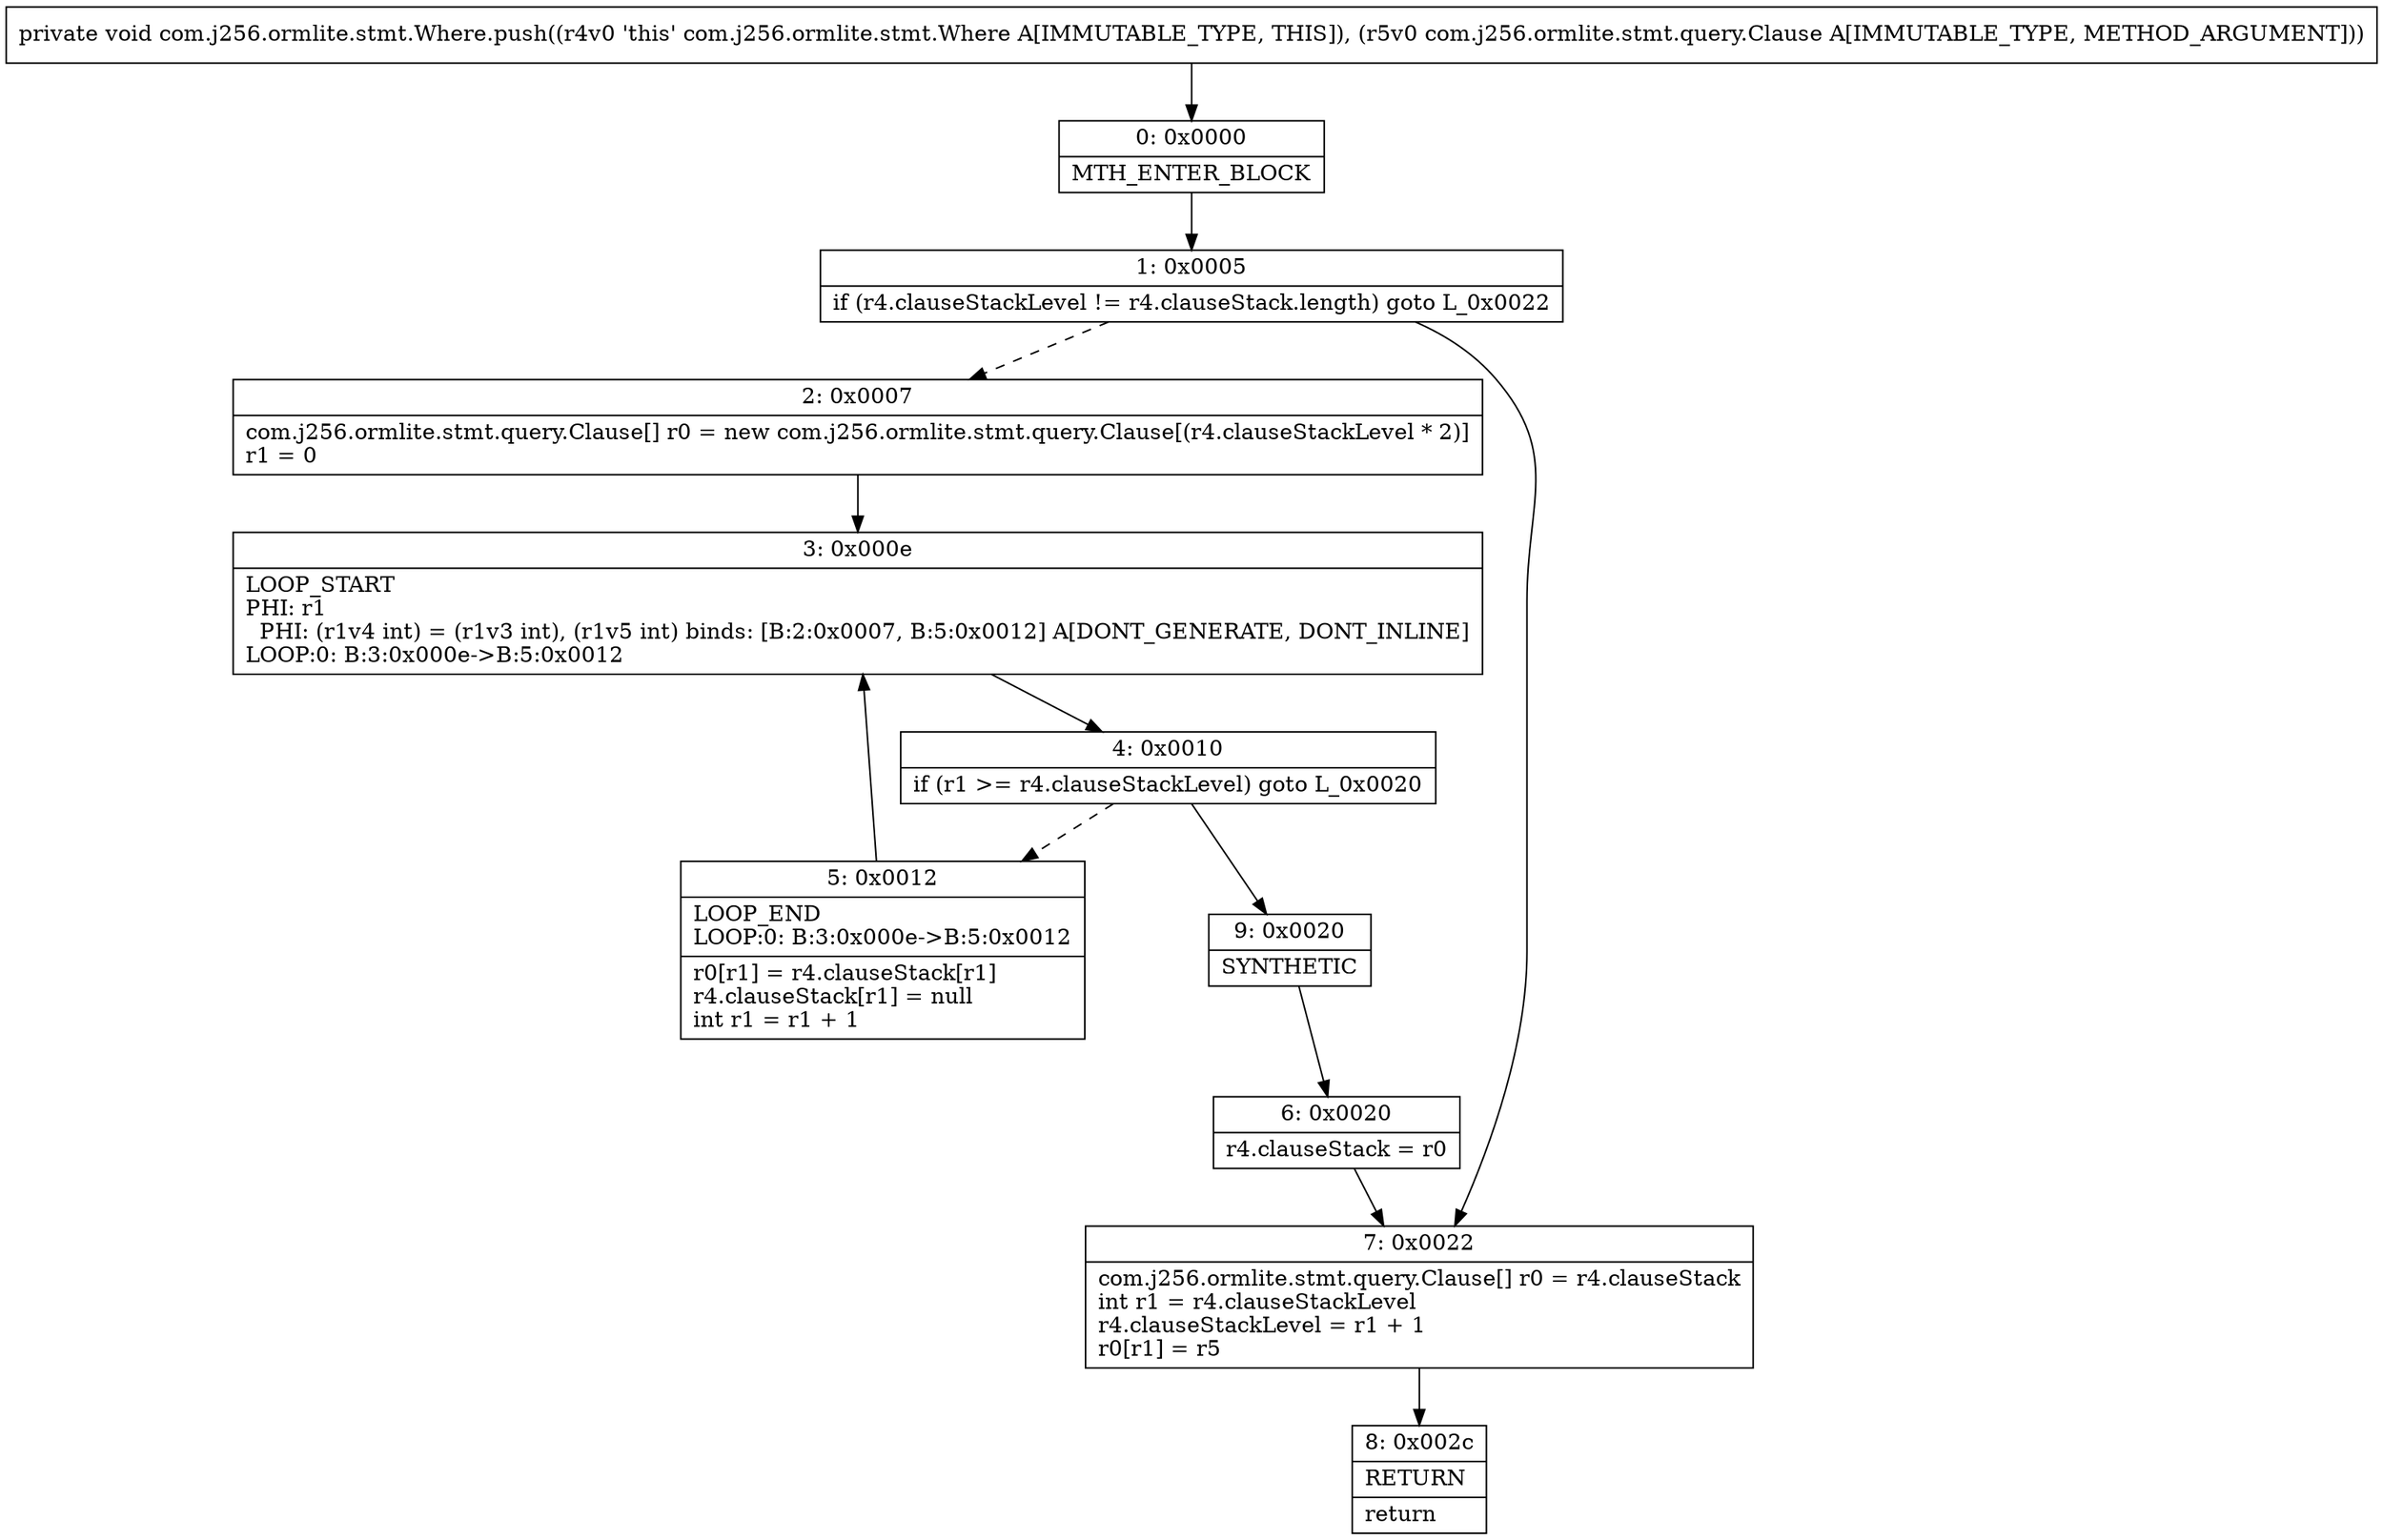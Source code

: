 digraph "CFG forcom.j256.ormlite.stmt.Where.push(Lcom\/j256\/ormlite\/stmt\/query\/Clause;)V" {
Node_0 [shape=record,label="{0\:\ 0x0000|MTH_ENTER_BLOCK\l}"];
Node_1 [shape=record,label="{1\:\ 0x0005|if (r4.clauseStackLevel != r4.clauseStack.length) goto L_0x0022\l}"];
Node_2 [shape=record,label="{2\:\ 0x0007|com.j256.ormlite.stmt.query.Clause[] r0 = new com.j256.ormlite.stmt.query.Clause[(r4.clauseStackLevel * 2)]\lr1 = 0\l}"];
Node_3 [shape=record,label="{3\:\ 0x000e|LOOP_START\lPHI: r1 \l  PHI: (r1v4 int) = (r1v3 int), (r1v5 int) binds: [B:2:0x0007, B:5:0x0012] A[DONT_GENERATE, DONT_INLINE]\lLOOP:0: B:3:0x000e\-\>B:5:0x0012\l}"];
Node_4 [shape=record,label="{4\:\ 0x0010|if (r1 \>= r4.clauseStackLevel) goto L_0x0020\l}"];
Node_5 [shape=record,label="{5\:\ 0x0012|LOOP_END\lLOOP:0: B:3:0x000e\-\>B:5:0x0012\l|r0[r1] = r4.clauseStack[r1]\lr4.clauseStack[r1] = null\lint r1 = r1 + 1\l}"];
Node_6 [shape=record,label="{6\:\ 0x0020|r4.clauseStack = r0\l}"];
Node_7 [shape=record,label="{7\:\ 0x0022|com.j256.ormlite.stmt.query.Clause[] r0 = r4.clauseStack\lint r1 = r4.clauseStackLevel\lr4.clauseStackLevel = r1 + 1\lr0[r1] = r5\l}"];
Node_8 [shape=record,label="{8\:\ 0x002c|RETURN\l|return\l}"];
Node_9 [shape=record,label="{9\:\ 0x0020|SYNTHETIC\l}"];
MethodNode[shape=record,label="{private void com.j256.ormlite.stmt.Where.push((r4v0 'this' com.j256.ormlite.stmt.Where A[IMMUTABLE_TYPE, THIS]), (r5v0 com.j256.ormlite.stmt.query.Clause A[IMMUTABLE_TYPE, METHOD_ARGUMENT])) }"];
MethodNode -> Node_0;
Node_0 -> Node_1;
Node_1 -> Node_2[style=dashed];
Node_1 -> Node_7;
Node_2 -> Node_3;
Node_3 -> Node_4;
Node_4 -> Node_5[style=dashed];
Node_4 -> Node_9;
Node_5 -> Node_3;
Node_6 -> Node_7;
Node_7 -> Node_8;
Node_9 -> Node_6;
}

